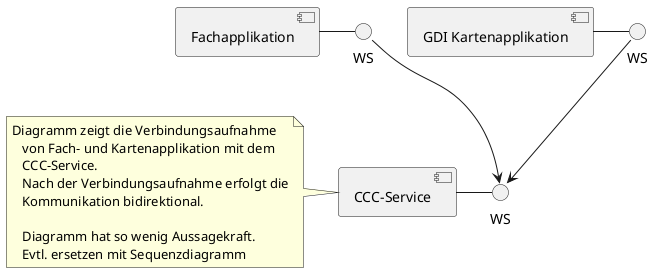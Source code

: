 @startuml
[CCC-Service] as ccc
() WS as cci
ccc - cci

note left of ccc
	Diagramm zeigt die Verbindungsaufnahme
    von Fach- und Kartenapplikation mit dem
    CCC-Service.
    Nach der Verbindungsaufnahme erfolgt die
    Kommunikation bidirektional.
    
    Diagramm hat so wenig Aussagekraft. 
    Evtl. ersetzen mit Sequenzdiagramm
end note

[Fachapplikation] as fa
() WS as fai
fa - fai
fai --> cci

[GDI Kartenapplikation] as gis
() WS as gisi
gis - gisi
gisi --> cci
@enduml
